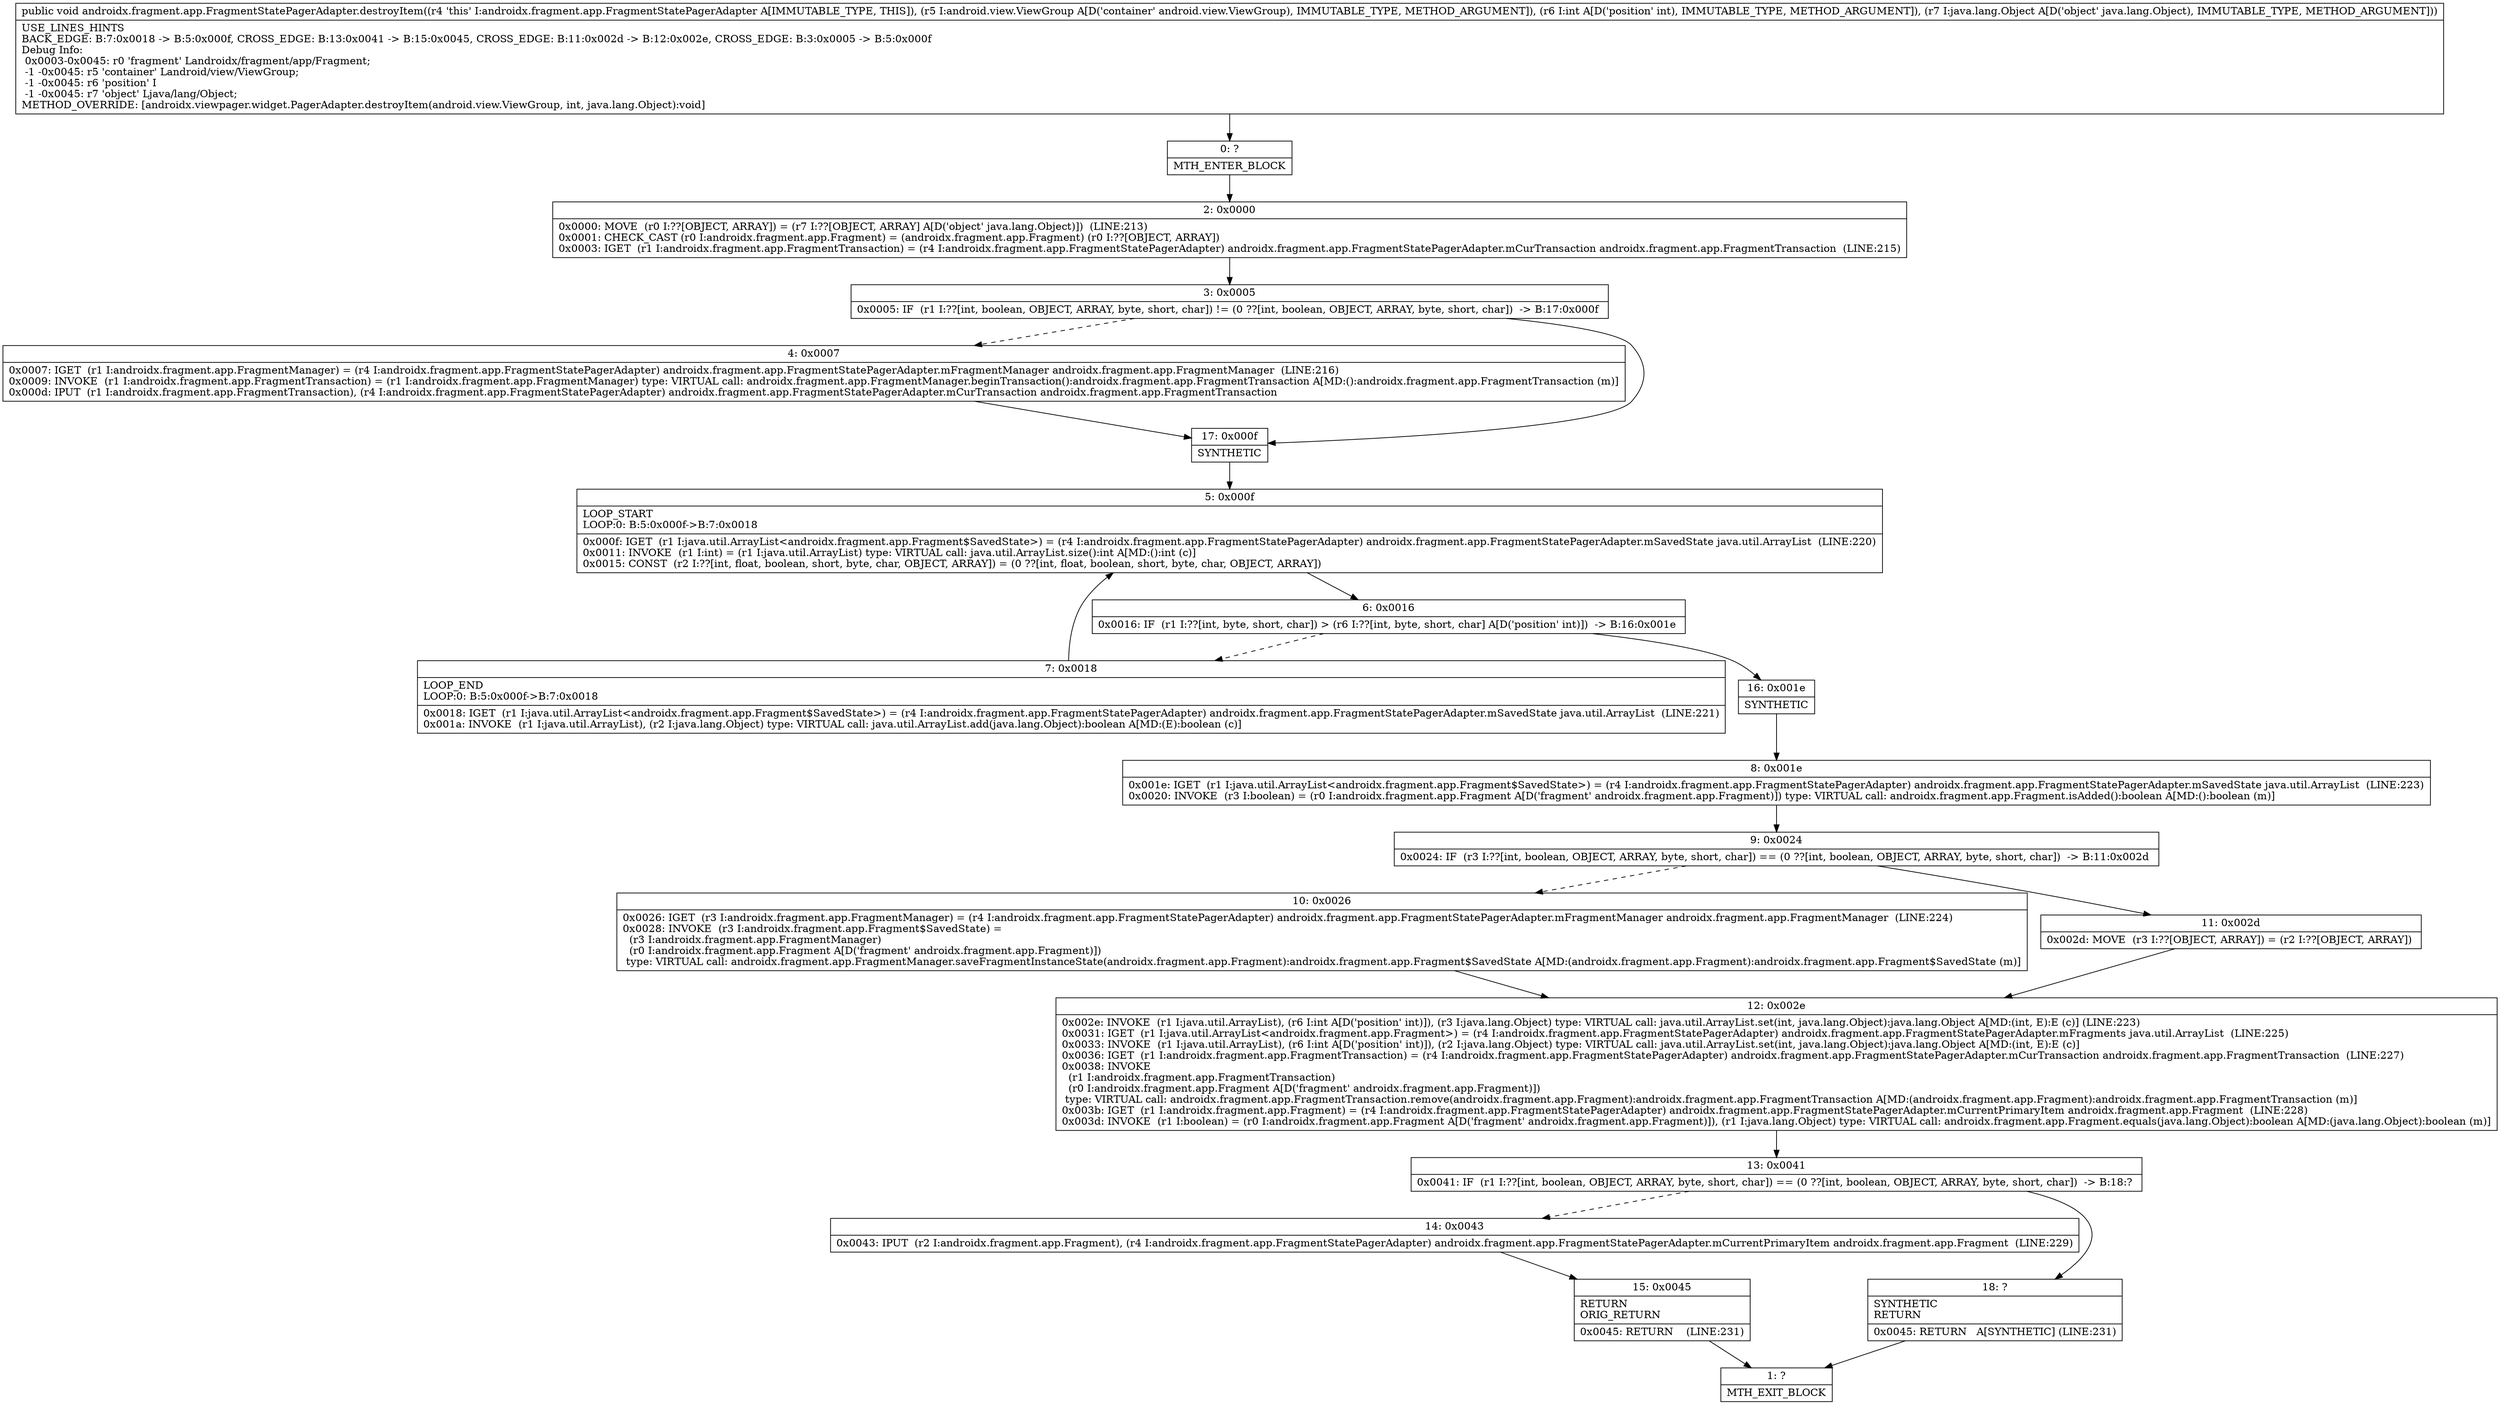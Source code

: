 digraph "CFG forandroidx.fragment.app.FragmentStatePagerAdapter.destroyItem(Landroid\/view\/ViewGroup;ILjava\/lang\/Object;)V" {
Node_0 [shape=record,label="{0\:\ ?|MTH_ENTER_BLOCK\l}"];
Node_2 [shape=record,label="{2\:\ 0x0000|0x0000: MOVE  (r0 I:??[OBJECT, ARRAY]) = (r7 I:??[OBJECT, ARRAY] A[D('object' java.lang.Object)])  (LINE:213)\l0x0001: CHECK_CAST (r0 I:androidx.fragment.app.Fragment) = (androidx.fragment.app.Fragment) (r0 I:??[OBJECT, ARRAY]) \l0x0003: IGET  (r1 I:androidx.fragment.app.FragmentTransaction) = (r4 I:androidx.fragment.app.FragmentStatePagerAdapter) androidx.fragment.app.FragmentStatePagerAdapter.mCurTransaction androidx.fragment.app.FragmentTransaction  (LINE:215)\l}"];
Node_3 [shape=record,label="{3\:\ 0x0005|0x0005: IF  (r1 I:??[int, boolean, OBJECT, ARRAY, byte, short, char]) != (0 ??[int, boolean, OBJECT, ARRAY, byte, short, char])  \-\> B:17:0x000f \l}"];
Node_4 [shape=record,label="{4\:\ 0x0007|0x0007: IGET  (r1 I:androidx.fragment.app.FragmentManager) = (r4 I:androidx.fragment.app.FragmentStatePagerAdapter) androidx.fragment.app.FragmentStatePagerAdapter.mFragmentManager androidx.fragment.app.FragmentManager  (LINE:216)\l0x0009: INVOKE  (r1 I:androidx.fragment.app.FragmentTransaction) = (r1 I:androidx.fragment.app.FragmentManager) type: VIRTUAL call: androidx.fragment.app.FragmentManager.beginTransaction():androidx.fragment.app.FragmentTransaction A[MD:():androidx.fragment.app.FragmentTransaction (m)]\l0x000d: IPUT  (r1 I:androidx.fragment.app.FragmentTransaction), (r4 I:androidx.fragment.app.FragmentStatePagerAdapter) androidx.fragment.app.FragmentStatePagerAdapter.mCurTransaction androidx.fragment.app.FragmentTransaction \l}"];
Node_17 [shape=record,label="{17\:\ 0x000f|SYNTHETIC\l}"];
Node_5 [shape=record,label="{5\:\ 0x000f|LOOP_START\lLOOP:0: B:5:0x000f\-\>B:7:0x0018\l|0x000f: IGET  (r1 I:java.util.ArrayList\<androidx.fragment.app.Fragment$SavedState\>) = (r4 I:androidx.fragment.app.FragmentStatePagerAdapter) androidx.fragment.app.FragmentStatePagerAdapter.mSavedState java.util.ArrayList  (LINE:220)\l0x0011: INVOKE  (r1 I:int) = (r1 I:java.util.ArrayList) type: VIRTUAL call: java.util.ArrayList.size():int A[MD:():int (c)]\l0x0015: CONST  (r2 I:??[int, float, boolean, short, byte, char, OBJECT, ARRAY]) = (0 ??[int, float, boolean, short, byte, char, OBJECT, ARRAY]) \l}"];
Node_6 [shape=record,label="{6\:\ 0x0016|0x0016: IF  (r1 I:??[int, byte, short, char]) \> (r6 I:??[int, byte, short, char] A[D('position' int)])  \-\> B:16:0x001e \l}"];
Node_7 [shape=record,label="{7\:\ 0x0018|LOOP_END\lLOOP:0: B:5:0x000f\-\>B:7:0x0018\l|0x0018: IGET  (r1 I:java.util.ArrayList\<androidx.fragment.app.Fragment$SavedState\>) = (r4 I:androidx.fragment.app.FragmentStatePagerAdapter) androidx.fragment.app.FragmentStatePagerAdapter.mSavedState java.util.ArrayList  (LINE:221)\l0x001a: INVOKE  (r1 I:java.util.ArrayList), (r2 I:java.lang.Object) type: VIRTUAL call: java.util.ArrayList.add(java.lang.Object):boolean A[MD:(E):boolean (c)]\l}"];
Node_16 [shape=record,label="{16\:\ 0x001e|SYNTHETIC\l}"];
Node_8 [shape=record,label="{8\:\ 0x001e|0x001e: IGET  (r1 I:java.util.ArrayList\<androidx.fragment.app.Fragment$SavedState\>) = (r4 I:androidx.fragment.app.FragmentStatePagerAdapter) androidx.fragment.app.FragmentStatePagerAdapter.mSavedState java.util.ArrayList  (LINE:223)\l0x0020: INVOKE  (r3 I:boolean) = (r0 I:androidx.fragment.app.Fragment A[D('fragment' androidx.fragment.app.Fragment)]) type: VIRTUAL call: androidx.fragment.app.Fragment.isAdded():boolean A[MD:():boolean (m)]\l}"];
Node_9 [shape=record,label="{9\:\ 0x0024|0x0024: IF  (r3 I:??[int, boolean, OBJECT, ARRAY, byte, short, char]) == (0 ??[int, boolean, OBJECT, ARRAY, byte, short, char])  \-\> B:11:0x002d \l}"];
Node_10 [shape=record,label="{10\:\ 0x0026|0x0026: IGET  (r3 I:androidx.fragment.app.FragmentManager) = (r4 I:androidx.fragment.app.FragmentStatePagerAdapter) androidx.fragment.app.FragmentStatePagerAdapter.mFragmentManager androidx.fragment.app.FragmentManager  (LINE:224)\l0x0028: INVOKE  (r3 I:androidx.fragment.app.Fragment$SavedState) = \l  (r3 I:androidx.fragment.app.FragmentManager)\l  (r0 I:androidx.fragment.app.Fragment A[D('fragment' androidx.fragment.app.Fragment)])\l type: VIRTUAL call: androidx.fragment.app.FragmentManager.saveFragmentInstanceState(androidx.fragment.app.Fragment):androidx.fragment.app.Fragment$SavedState A[MD:(androidx.fragment.app.Fragment):androidx.fragment.app.Fragment$SavedState (m)]\l}"];
Node_12 [shape=record,label="{12\:\ 0x002e|0x002e: INVOKE  (r1 I:java.util.ArrayList), (r6 I:int A[D('position' int)]), (r3 I:java.lang.Object) type: VIRTUAL call: java.util.ArrayList.set(int, java.lang.Object):java.lang.Object A[MD:(int, E):E (c)] (LINE:223)\l0x0031: IGET  (r1 I:java.util.ArrayList\<androidx.fragment.app.Fragment\>) = (r4 I:androidx.fragment.app.FragmentStatePagerAdapter) androidx.fragment.app.FragmentStatePagerAdapter.mFragments java.util.ArrayList  (LINE:225)\l0x0033: INVOKE  (r1 I:java.util.ArrayList), (r6 I:int A[D('position' int)]), (r2 I:java.lang.Object) type: VIRTUAL call: java.util.ArrayList.set(int, java.lang.Object):java.lang.Object A[MD:(int, E):E (c)]\l0x0036: IGET  (r1 I:androidx.fragment.app.FragmentTransaction) = (r4 I:androidx.fragment.app.FragmentStatePagerAdapter) androidx.fragment.app.FragmentStatePagerAdapter.mCurTransaction androidx.fragment.app.FragmentTransaction  (LINE:227)\l0x0038: INVOKE  \l  (r1 I:androidx.fragment.app.FragmentTransaction)\l  (r0 I:androidx.fragment.app.Fragment A[D('fragment' androidx.fragment.app.Fragment)])\l type: VIRTUAL call: androidx.fragment.app.FragmentTransaction.remove(androidx.fragment.app.Fragment):androidx.fragment.app.FragmentTransaction A[MD:(androidx.fragment.app.Fragment):androidx.fragment.app.FragmentTransaction (m)]\l0x003b: IGET  (r1 I:androidx.fragment.app.Fragment) = (r4 I:androidx.fragment.app.FragmentStatePagerAdapter) androidx.fragment.app.FragmentStatePagerAdapter.mCurrentPrimaryItem androidx.fragment.app.Fragment  (LINE:228)\l0x003d: INVOKE  (r1 I:boolean) = (r0 I:androidx.fragment.app.Fragment A[D('fragment' androidx.fragment.app.Fragment)]), (r1 I:java.lang.Object) type: VIRTUAL call: androidx.fragment.app.Fragment.equals(java.lang.Object):boolean A[MD:(java.lang.Object):boolean (m)]\l}"];
Node_13 [shape=record,label="{13\:\ 0x0041|0x0041: IF  (r1 I:??[int, boolean, OBJECT, ARRAY, byte, short, char]) == (0 ??[int, boolean, OBJECT, ARRAY, byte, short, char])  \-\> B:18:? \l}"];
Node_14 [shape=record,label="{14\:\ 0x0043|0x0043: IPUT  (r2 I:androidx.fragment.app.Fragment), (r4 I:androidx.fragment.app.FragmentStatePagerAdapter) androidx.fragment.app.FragmentStatePagerAdapter.mCurrentPrimaryItem androidx.fragment.app.Fragment  (LINE:229)\l}"];
Node_15 [shape=record,label="{15\:\ 0x0045|RETURN\lORIG_RETURN\l|0x0045: RETURN    (LINE:231)\l}"];
Node_1 [shape=record,label="{1\:\ ?|MTH_EXIT_BLOCK\l}"];
Node_18 [shape=record,label="{18\:\ ?|SYNTHETIC\lRETURN\l|0x0045: RETURN   A[SYNTHETIC] (LINE:231)\l}"];
Node_11 [shape=record,label="{11\:\ 0x002d|0x002d: MOVE  (r3 I:??[OBJECT, ARRAY]) = (r2 I:??[OBJECT, ARRAY]) \l}"];
MethodNode[shape=record,label="{public void androidx.fragment.app.FragmentStatePagerAdapter.destroyItem((r4 'this' I:androidx.fragment.app.FragmentStatePagerAdapter A[IMMUTABLE_TYPE, THIS]), (r5 I:android.view.ViewGroup A[D('container' android.view.ViewGroup), IMMUTABLE_TYPE, METHOD_ARGUMENT]), (r6 I:int A[D('position' int), IMMUTABLE_TYPE, METHOD_ARGUMENT]), (r7 I:java.lang.Object A[D('object' java.lang.Object), IMMUTABLE_TYPE, METHOD_ARGUMENT]))  | USE_LINES_HINTS\lBACK_EDGE: B:7:0x0018 \-\> B:5:0x000f, CROSS_EDGE: B:13:0x0041 \-\> B:15:0x0045, CROSS_EDGE: B:11:0x002d \-\> B:12:0x002e, CROSS_EDGE: B:3:0x0005 \-\> B:5:0x000f\lDebug Info:\l  0x0003\-0x0045: r0 'fragment' Landroidx\/fragment\/app\/Fragment;\l  \-1 \-0x0045: r5 'container' Landroid\/view\/ViewGroup;\l  \-1 \-0x0045: r6 'position' I\l  \-1 \-0x0045: r7 'object' Ljava\/lang\/Object;\lMETHOD_OVERRIDE: [androidx.viewpager.widget.PagerAdapter.destroyItem(android.view.ViewGroup, int, java.lang.Object):void]\l}"];
MethodNode -> Node_0;Node_0 -> Node_2;
Node_2 -> Node_3;
Node_3 -> Node_4[style=dashed];
Node_3 -> Node_17;
Node_4 -> Node_17;
Node_17 -> Node_5;
Node_5 -> Node_6;
Node_6 -> Node_7[style=dashed];
Node_6 -> Node_16;
Node_7 -> Node_5;
Node_16 -> Node_8;
Node_8 -> Node_9;
Node_9 -> Node_10[style=dashed];
Node_9 -> Node_11;
Node_10 -> Node_12;
Node_12 -> Node_13;
Node_13 -> Node_14[style=dashed];
Node_13 -> Node_18;
Node_14 -> Node_15;
Node_15 -> Node_1;
Node_18 -> Node_1;
Node_11 -> Node_12;
}

